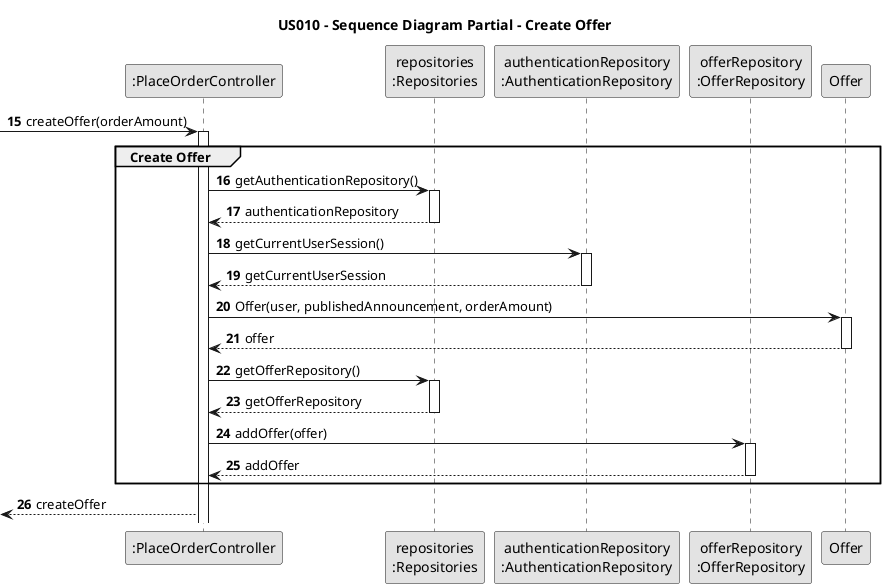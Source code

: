@startuml

skinparam monochrome true
skinparam packageStyle rectangle
skinparam shadowing false

title US010 - Sequence Diagram Partial - Create Offer

participant ":PlaceOrderController" as Controller
participant "repositories\n:Repositories" as Repositories
participant "authenticationRepository\n:AuthenticationRepository" as AuthenticationRepository
participant "offerRepository\n:OfferRepository" as OfferRepository
participant "Offer" as Offer

autonumber 15

-> Controller : createOffer(orderAmount)
activate Controller

group Create Offer

Controller -> Repositories : getAuthenticationRepository()
activate Repositories

Repositories --> Controller : authenticationRepository
deactivate Repositories

Controller -> AuthenticationRepository : getCurrentUserSession()
activate AuthenticationRepository

AuthenticationRepository --> Controller : getCurrentUserSession
deactivate AuthenticationRepository

Controller -> Offer : Offer(user, publishedAnnouncement, orderAmount)
activate Offer

Offer --> Controller : offer
deactivate Offer

Controller -> Repositories : getOfferRepository()
activate Repositories

Repositories --> Controller : getOfferRepository
deactivate Repositories

'Controller -> OfferRepository : checkExistingOffer(offer)
'activate OfferRepository
'
'OfferRepository --> Controller : checkExistingOffer
'deactivate OfferRepository
'
'    opt if checkExistingOffer == true
'
'       Controller --> System : checkExistingOffer
'
'       System --> Client : asks the user to wait until the pending request is either accepted or rejected
'
'    end

Controller -> OfferRepository : addOffer(offer)
activate OfferRepository

OfferRepository --> Controller : addOffer
deactivate OfferRepository

end

<-- Controller : createOffer

@enduml